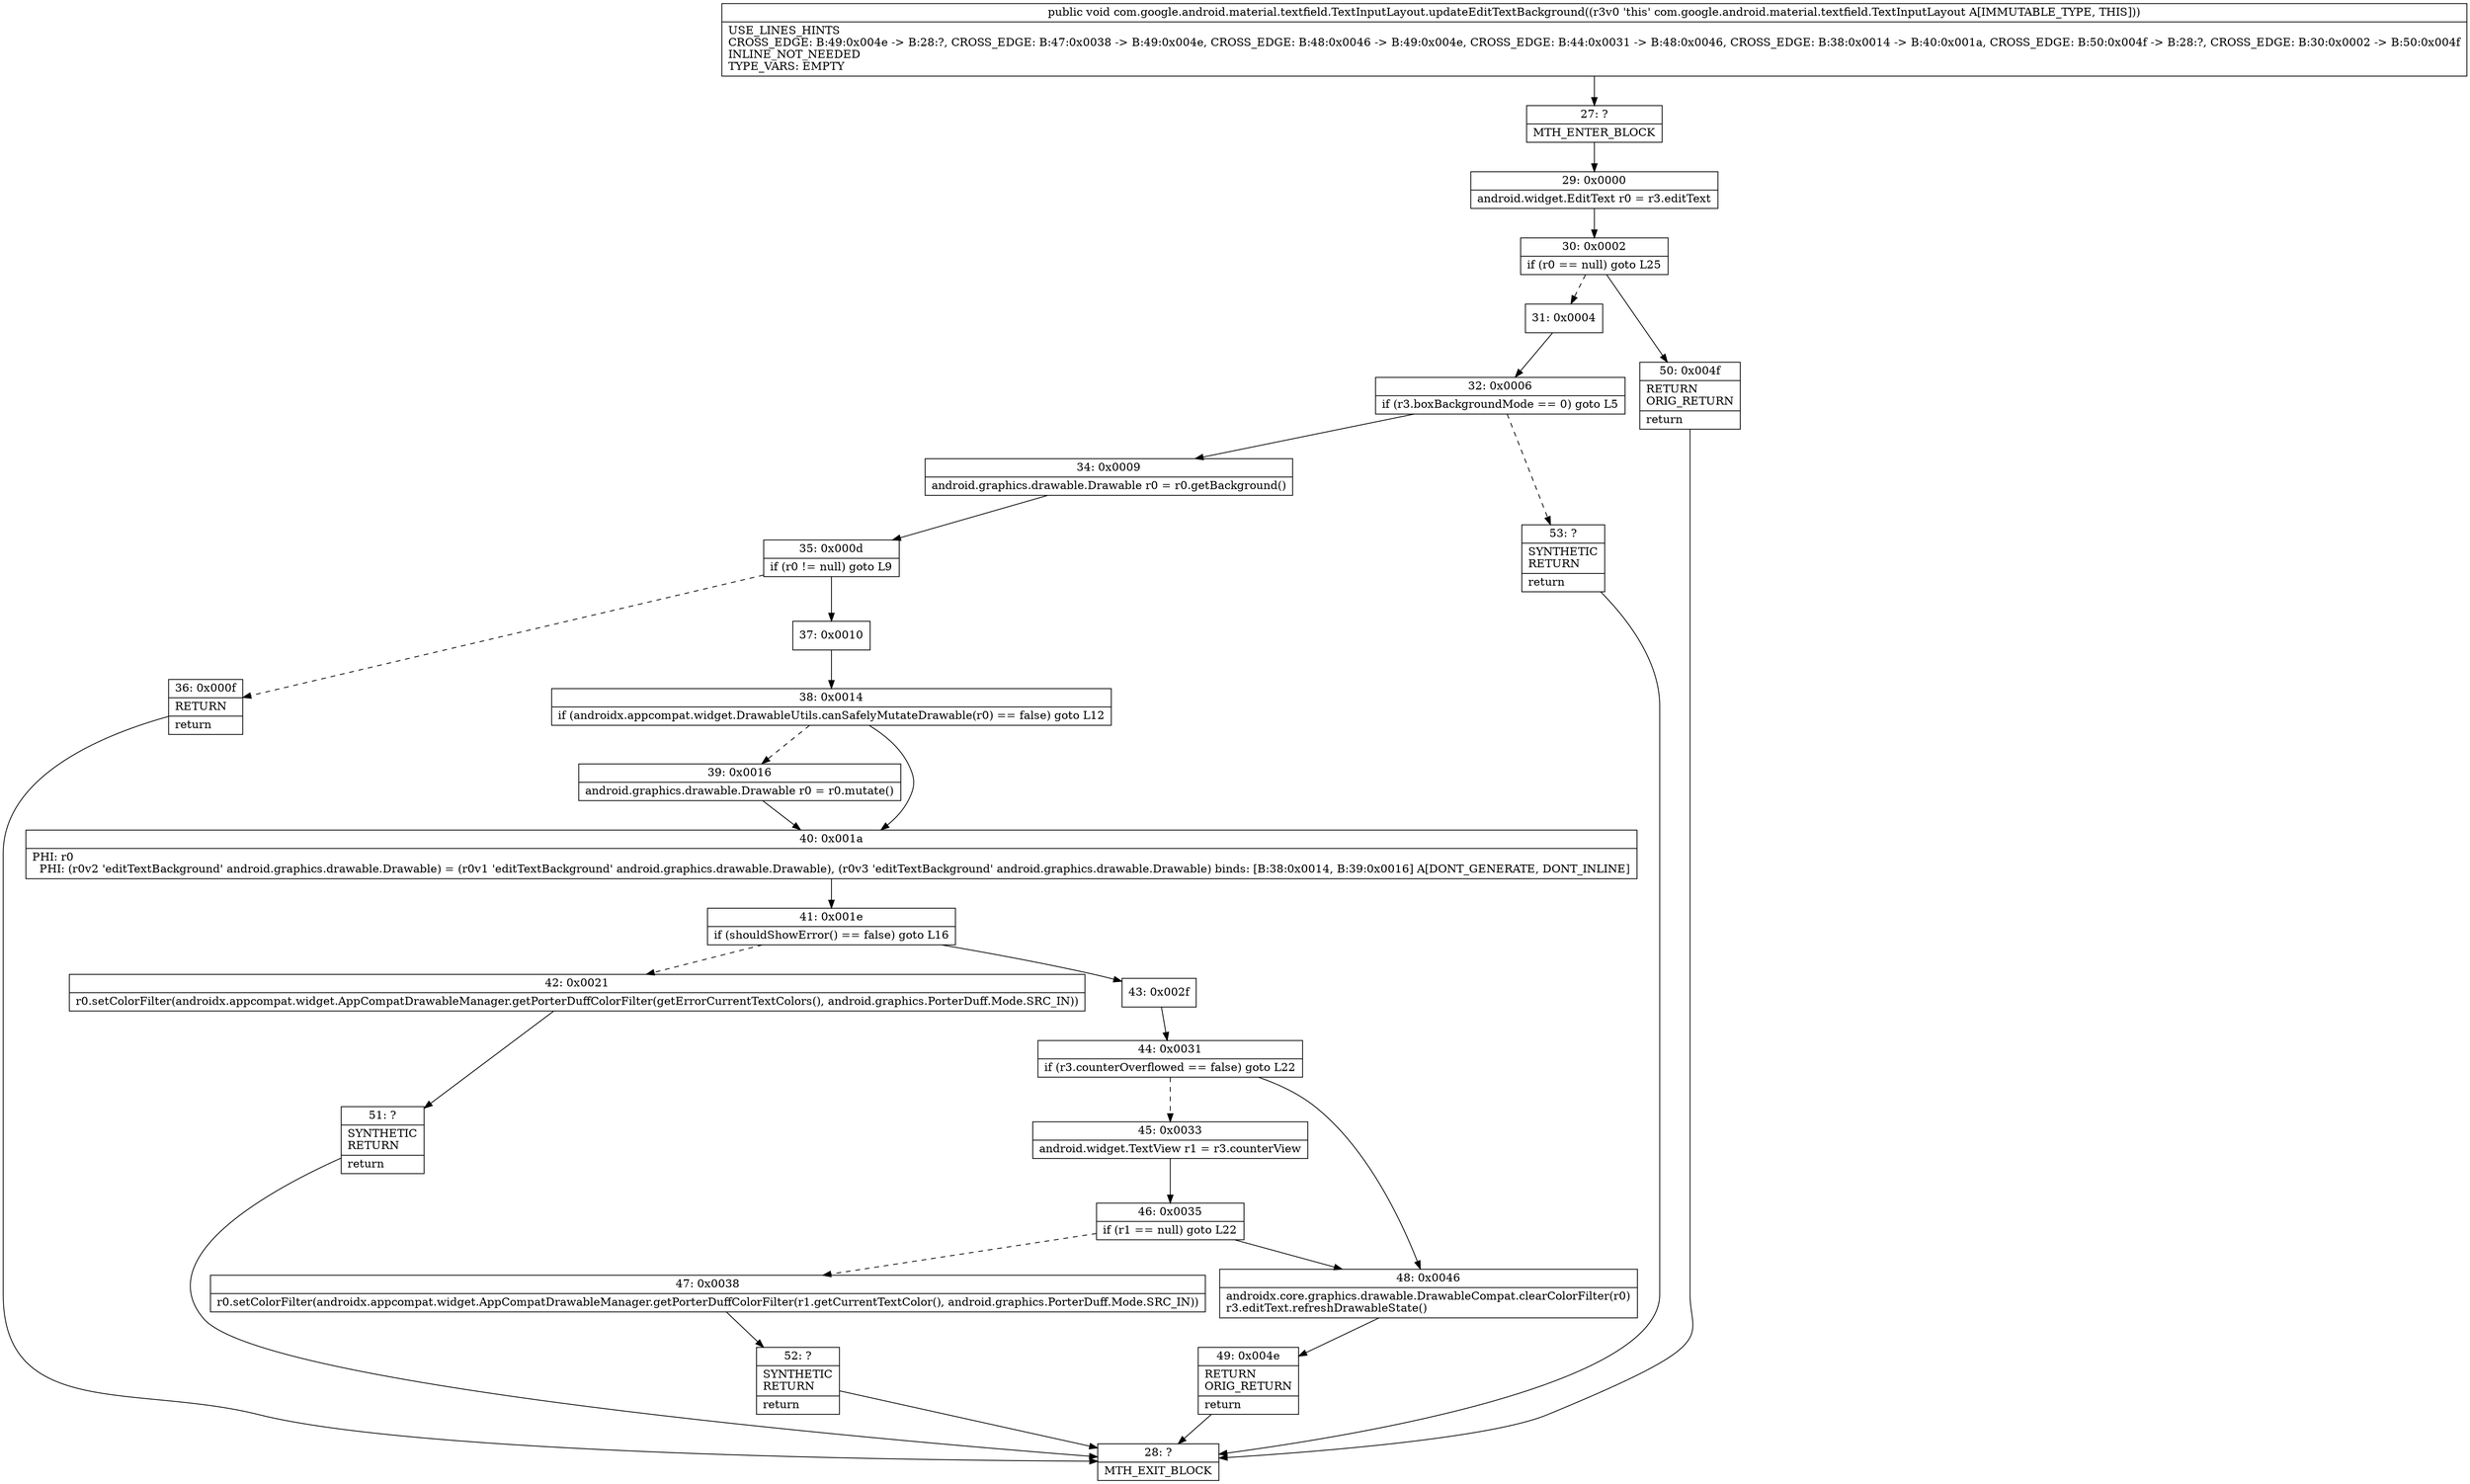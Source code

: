 digraph "CFG forcom.google.android.material.textfield.TextInputLayout.updateEditTextBackground()V" {
Node_27 [shape=record,label="{27\:\ ?|MTH_ENTER_BLOCK\l}"];
Node_29 [shape=record,label="{29\:\ 0x0000|android.widget.EditText r0 = r3.editText\l}"];
Node_30 [shape=record,label="{30\:\ 0x0002|if (r0 == null) goto L25\l}"];
Node_31 [shape=record,label="{31\:\ 0x0004}"];
Node_32 [shape=record,label="{32\:\ 0x0006|if (r3.boxBackgroundMode == 0) goto L5\l}"];
Node_34 [shape=record,label="{34\:\ 0x0009|android.graphics.drawable.Drawable r0 = r0.getBackground()\l}"];
Node_35 [shape=record,label="{35\:\ 0x000d|if (r0 != null) goto L9\l}"];
Node_36 [shape=record,label="{36\:\ 0x000f|RETURN\l|return\l}"];
Node_28 [shape=record,label="{28\:\ ?|MTH_EXIT_BLOCK\l}"];
Node_37 [shape=record,label="{37\:\ 0x0010}"];
Node_38 [shape=record,label="{38\:\ 0x0014|if (androidx.appcompat.widget.DrawableUtils.canSafelyMutateDrawable(r0) == false) goto L12\l}"];
Node_39 [shape=record,label="{39\:\ 0x0016|android.graphics.drawable.Drawable r0 = r0.mutate()\l}"];
Node_40 [shape=record,label="{40\:\ 0x001a|PHI: r0 \l  PHI: (r0v2 'editTextBackground' android.graphics.drawable.Drawable) = (r0v1 'editTextBackground' android.graphics.drawable.Drawable), (r0v3 'editTextBackground' android.graphics.drawable.Drawable) binds: [B:38:0x0014, B:39:0x0016] A[DONT_GENERATE, DONT_INLINE]\l}"];
Node_41 [shape=record,label="{41\:\ 0x001e|if (shouldShowError() == false) goto L16\l}"];
Node_42 [shape=record,label="{42\:\ 0x0021|r0.setColorFilter(androidx.appcompat.widget.AppCompatDrawableManager.getPorterDuffColorFilter(getErrorCurrentTextColors(), android.graphics.PorterDuff.Mode.SRC_IN))\l}"];
Node_51 [shape=record,label="{51\:\ ?|SYNTHETIC\lRETURN\l|return\l}"];
Node_43 [shape=record,label="{43\:\ 0x002f}"];
Node_44 [shape=record,label="{44\:\ 0x0031|if (r3.counterOverflowed == false) goto L22\l}"];
Node_45 [shape=record,label="{45\:\ 0x0033|android.widget.TextView r1 = r3.counterView\l}"];
Node_46 [shape=record,label="{46\:\ 0x0035|if (r1 == null) goto L22\l}"];
Node_47 [shape=record,label="{47\:\ 0x0038|r0.setColorFilter(androidx.appcompat.widget.AppCompatDrawableManager.getPorterDuffColorFilter(r1.getCurrentTextColor(), android.graphics.PorterDuff.Mode.SRC_IN))\l}"];
Node_52 [shape=record,label="{52\:\ ?|SYNTHETIC\lRETURN\l|return\l}"];
Node_48 [shape=record,label="{48\:\ 0x0046|androidx.core.graphics.drawable.DrawableCompat.clearColorFilter(r0)\lr3.editText.refreshDrawableState()\l}"];
Node_49 [shape=record,label="{49\:\ 0x004e|RETURN\lORIG_RETURN\l|return\l}"];
Node_53 [shape=record,label="{53\:\ ?|SYNTHETIC\lRETURN\l|return\l}"];
Node_50 [shape=record,label="{50\:\ 0x004f|RETURN\lORIG_RETURN\l|return\l}"];
MethodNode[shape=record,label="{public void com.google.android.material.textfield.TextInputLayout.updateEditTextBackground((r3v0 'this' com.google.android.material.textfield.TextInputLayout A[IMMUTABLE_TYPE, THIS]))  | USE_LINES_HINTS\lCROSS_EDGE: B:49:0x004e \-\> B:28:?, CROSS_EDGE: B:47:0x0038 \-\> B:49:0x004e, CROSS_EDGE: B:48:0x0046 \-\> B:49:0x004e, CROSS_EDGE: B:44:0x0031 \-\> B:48:0x0046, CROSS_EDGE: B:38:0x0014 \-\> B:40:0x001a, CROSS_EDGE: B:50:0x004f \-\> B:28:?, CROSS_EDGE: B:30:0x0002 \-\> B:50:0x004f\lINLINE_NOT_NEEDED\lTYPE_VARS: EMPTY\l}"];
MethodNode -> Node_27;Node_27 -> Node_29;
Node_29 -> Node_30;
Node_30 -> Node_31[style=dashed];
Node_30 -> Node_50;
Node_31 -> Node_32;
Node_32 -> Node_34;
Node_32 -> Node_53[style=dashed];
Node_34 -> Node_35;
Node_35 -> Node_36[style=dashed];
Node_35 -> Node_37;
Node_36 -> Node_28;
Node_37 -> Node_38;
Node_38 -> Node_39[style=dashed];
Node_38 -> Node_40;
Node_39 -> Node_40;
Node_40 -> Node_41;
Node_41 -> Node_42[style=dashed];
Node_41 -> Node_43;
Node_42 -> Node_51;
Node_51 -> Node_28;
Node_43 -> Node_44;
Node_44 -> Node_45[style=dashed];
Node_44 -> Node_48;
Node_45 -> Node_46;
Node_46 -> Node_47[style=dashed];
Node_46 -> Node_48;
Node_47 -> Node_52;
Node_52 -> Node_28;
Node_48 -> Node_49;
Node_49 -> Node_28;
Node_53 -> Node_28;
Node_50 -> Node_28;
}

